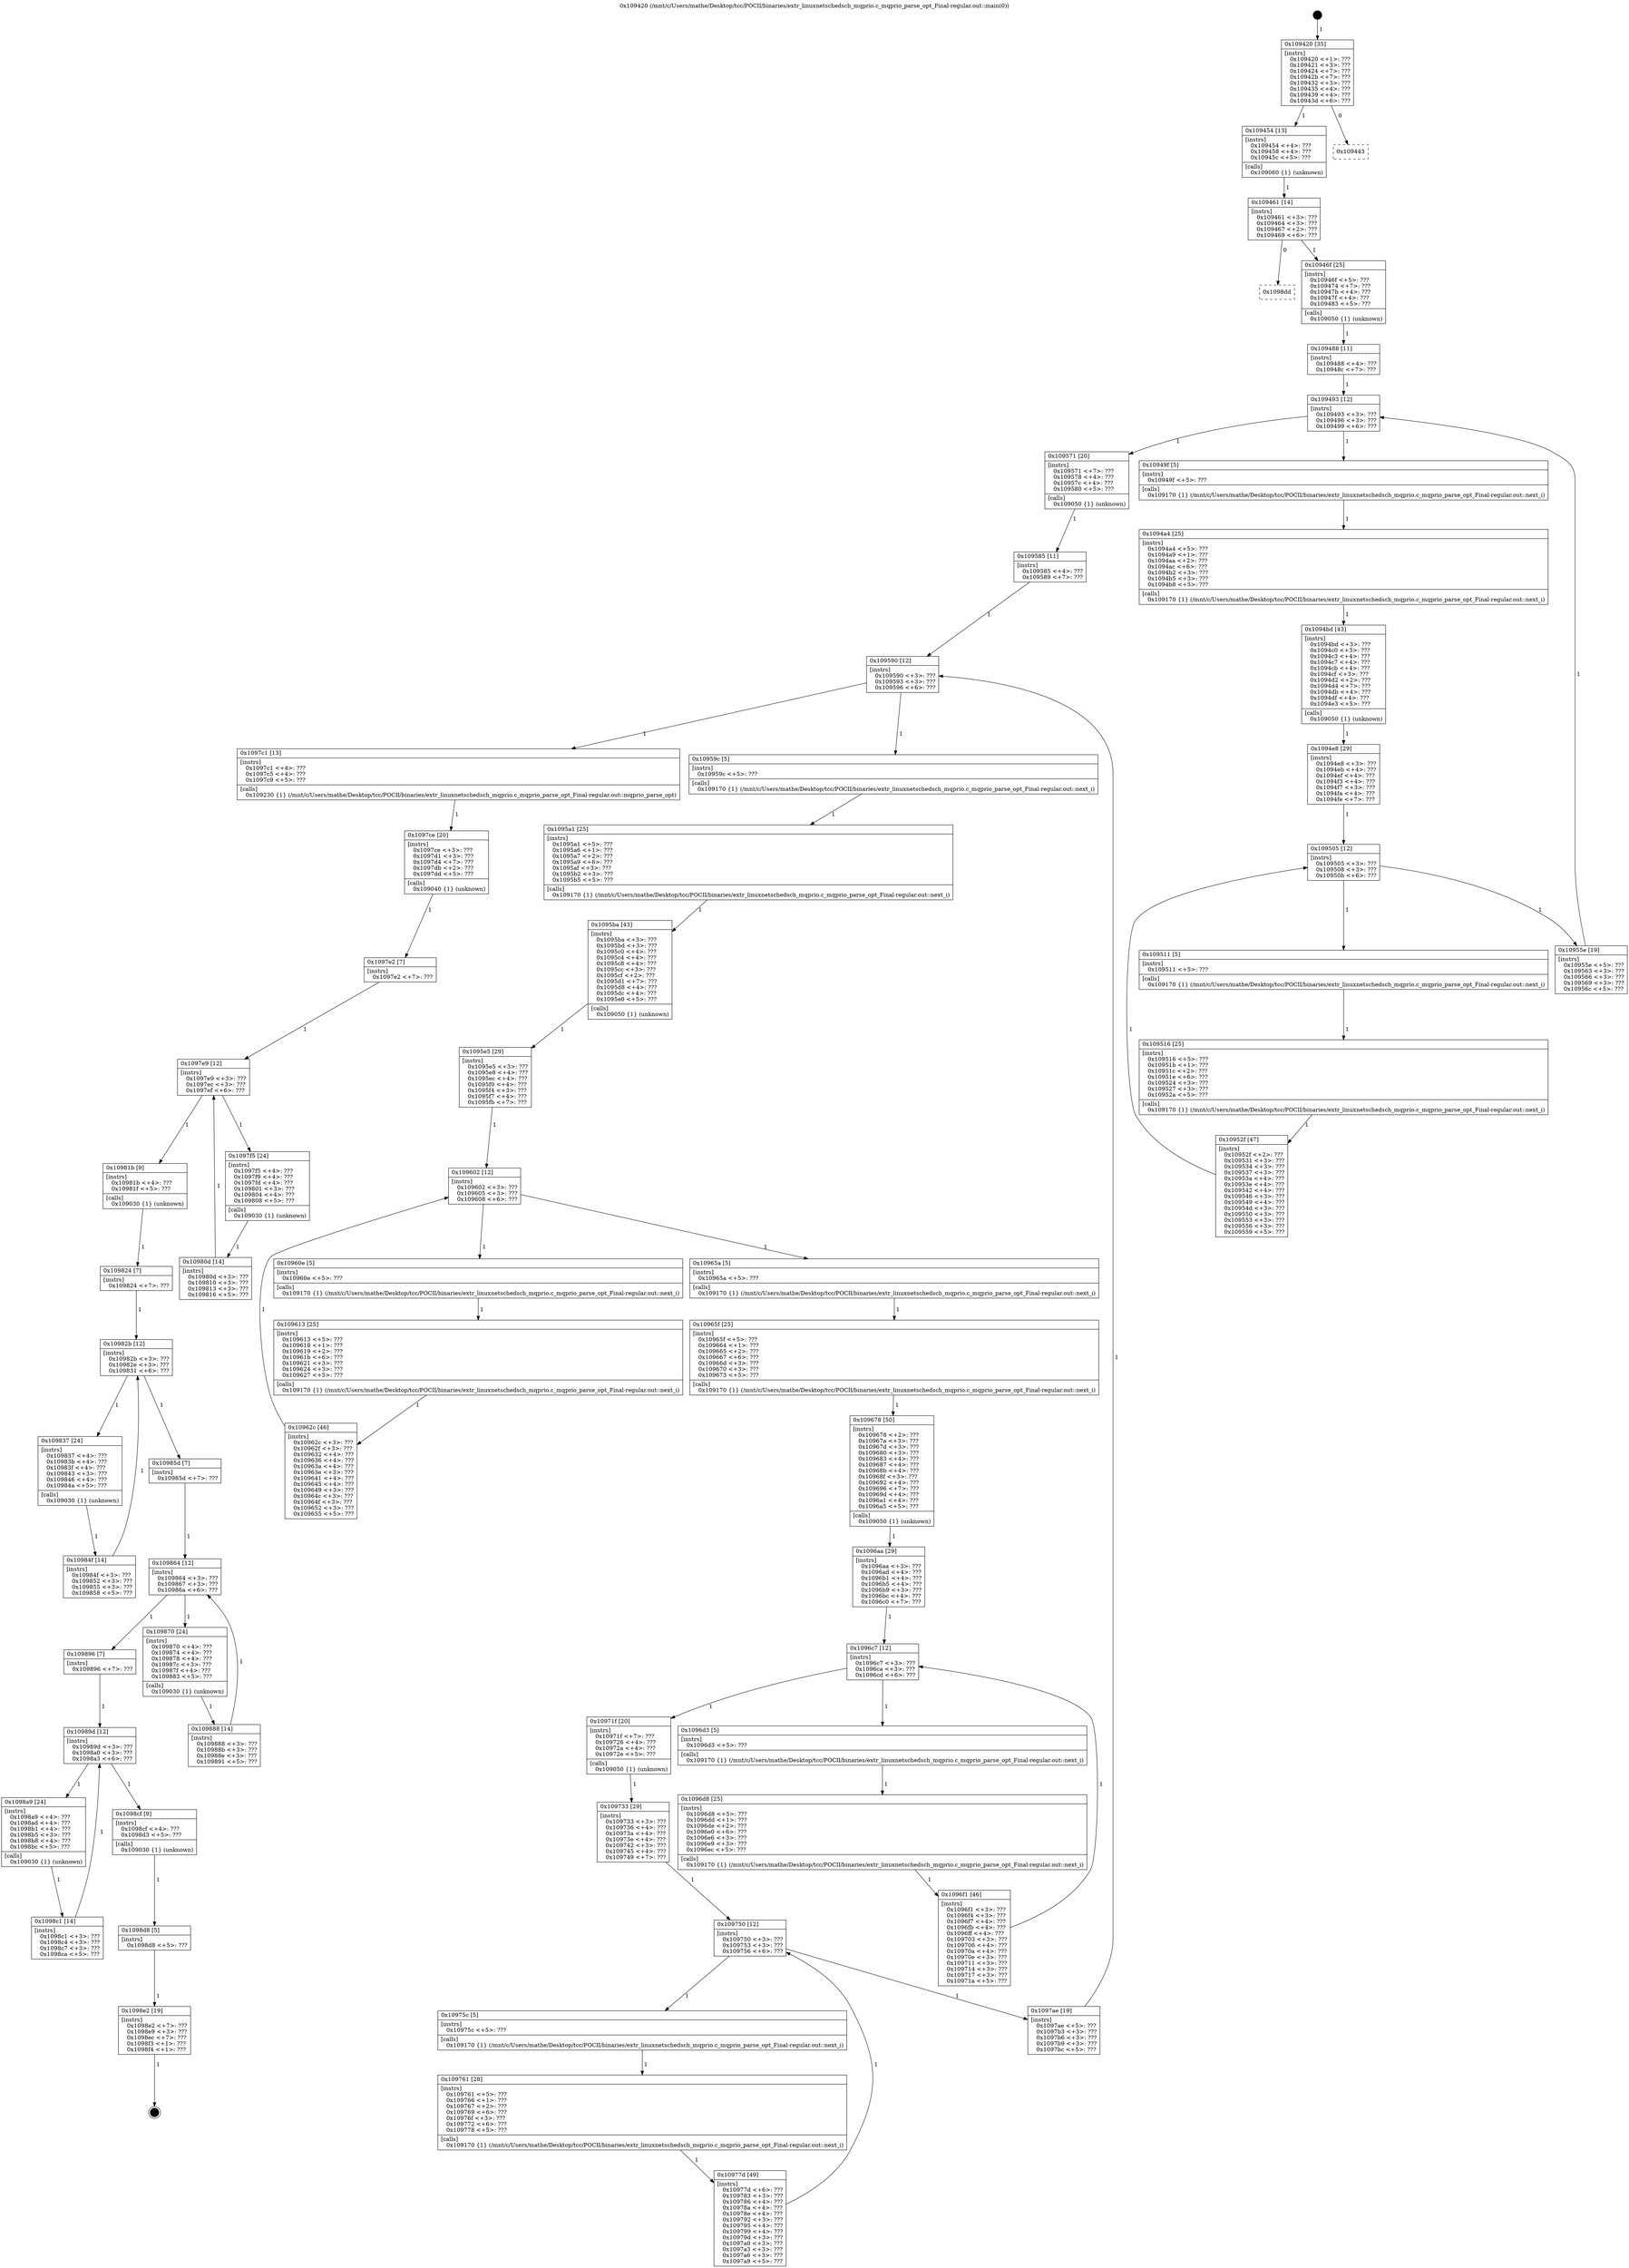 digraph "0x109420" {
  label = "0x109420 (/mnt/c/Users/mathe/Desktop/tcc/POCII/binaries/extr_linuxnetschedsch_mqprio.c_mqprio_parse_opt_Final-regular.out::main(0))"
  labelloc = "t"
  node[shape=record]

  Entry [label="",width=0.3,height=0.3,shape=circle,fillcolor=black,style=filled]
  "0x109420" [label="{
     0x109420 [35]\l
     | [instrs]\l
     &nbsp;&nbsp;0x109420 \<+1\>: ???\l
     &nbsp;&nbsp;0x109421 \<+3\>: ???\l
     &nbsp;&nbsp;0x109424 \<+7\>: ???\l
     &nbsp;&nbsp;0x10942b \<+7\>: ???\l
     &nbsp;&nbsp;0x109432 \<+3\>: ???\l
     &nbsp;&nbsp;0x109435 \<+4\>: ???\l
     &nbsp;&nbsp;0x109439 \<+4\>: ???\l
     &nbsp;&nbsp;0x10943d \<+6\>: ???\l
  }"]
  "0x109454" [label="{
     0x109454 [13]\l
     | [instrs]\l
     &nbsp;&nbsp;0x109454 \<+4\>: ???\l
     &nbsp;&nbsp;0x109458 \<+4\>: ???\l
     &nbsp;&nbsp;0x10945c \<+5\>: ???\l
     | [calls]\l
     &nbsp;&nbsp;0x109060 \{1\} (unknown)\l
  }"]
  "0x109443" [label="{
     0x109443\l
  }", style=dashed]
  "0x109461" [label="{
     0x109461 [14]\l
     | [instrs]\l
     &nbsp;&nbsp;0x109461 \<+3\>: ???\l
     &nbsp;&nbsp;0x109464 \<+3\>: ???\l
     &nbsp;&nbsp;0x109467 \<+2\>: ???\l
     &nbsp;&nbsp;0x109469 \<+6\>: ???\l
  }"]
  "0x1098dd" [label="{
     0x1098dd\l
  }", style=dashed]
  "0x10946f" [label="{
     0x10946f [25]\l
     | [instrs]\l
     &nbsp;&nbsp;0x10946f \<+5\>: ???\l
     &nbsp;&nbsp;0x109474 \<+7\>: ???\l
     &nbsp;&nbsp;0x10947b \<+4\>: ???\l
     &nbsp;&nbsp;0x10947f \<+4\>: ???\l
     &nbsp;&nbsp;0x109483 \<+5\>: ???\l
     | [calls]\l
     &nbsp;&nbsp;0x109050 \{1\} (unknown)\l
  }"]
  Exit [label="",width=0.3,height=0.3,shape=circle,fillcolor=black,style=filled,peripheries=2]
  "0x109493" [label="{
     0x109493 [12]\l
     | [instrs]\l
     &nbsp;&nbsp;0x109493 \<+3\>: ???\l
     &nbsp;&nbsp;0x109496 \<+3\>: ???\l
     &nbsp;&nbsp;0x109499 \<+6\>: ???\l
  }"]
  "0x109571" [label="{
     0x109571 [20]\l
     | [instrs]\l
     &nbsp;&nbsp;0x109571 \<+7\>: ???\l
     &nbsp;&nbsp;0x109578 \<+4\>: ???\l
     &nbsp;&nbsp;0x10957c \<+4\>: ???\l
     &nbsp;&nbsp;0x109580 \<+5\>: ???\l
     | [calls]\l
     &nbsp;&nbsp;0x109050 \{1\} (unknown)\l
  }"]
  "0x10949f" [label="{
     0x10949f [5]\l
     | [instrs]\l
     &nbsp;&nbsp;0x10949f \<+5\>: ???\l
     | [calls]\l
     &nbsp;&nbsp;0x109170 \{1\} (/mnt/c/Users/mathe/Desktop/tcc/POCII/binaries/extr_linuxnetschedsch_mqprio.c_mqprio_parse_opt_Final-regular.out::next_i)\l
  }"]
  "0x1094a4" [label="{
     0x1094a4 [25]\l
     | [instrs]\l
     &nbsp;&nbsp;0x1094a4 \<+5\>: ???\l
     &nbsp;&nbsp;0x1094a9 \<+1\>: ???\l
     &nbsp;&nbsp;0x1094aa \<+2\>: ???\l
     &nbsp;&nbsp;0x1094ac \<+6\>: ???\l
     &nbsp;&nbsp;0x1094b2 \<+3\>: ???\l
     &nbsp;&nbsp;0x1094b5 \<+3\>: ???\l
     &nbsp;&nbsp;0x1094b8 \<+5\>: ???\l
     | [calls]\l
     &nbsp;&nbsp;0x109170 \{1\} (/mnt/c/Users/mathe/Desktop/tcc/POCII/binaries/extr_linuxnetschedsch_mqprio.c_mqprio_parse_opt_Final-regular.out::next_i)\l
  }"]
  "0x1094bd" [label="{
     0x1094bd [43]\l
     | [instrs]\l
     &nbsp;&nbsp;0x1094bd \<+3\>: ???\l
     &nbsp;&nbsp;0x1094c0 \<+3\>: ???\l
     &nbsp;&nbsp;0x1094c3 \<+4\>: ???\l
     &nbsp;&nbsp;0x1094c7 \<+4\>: ???\l
     &nbsp;&nbsp;0x1094cb \<+4\>: ???\l
     &nbsp;&nbsp;0x1094cf \<+3\>: ???\l
     &nbsp;&nbsp;0x1094d2 \<+2\>: ???\l
     &nbsp;&nbsp;0x1094d4 \<+7\>: ???\l
     &nbsp;&nbsp;0x1094db \<+4\>: ???\l
     &nbsp;&nbsp;0x1094df \<+4\>: ???\l
     &nbsp;&nbsp;0x1094e3 \<+5\>: ???\l
     | [calls]\l
     &nbsp;&nbsp;0x109050 \{1\} (unknown)\l
  }"]
  "0x109505" [label="{
     0x109505 [12]\l
     | [instrs]\l
     &nbsp;&nbsp;0x109505 \<+3\>: ???\l
     &nbsp;&nbsp;0x109508 \<+3\>: ???\l
     &nbsp;&nbsp;0x10950b \<+6\>: ???\l
  }"]
  "0x10955e" [label="{
     0x10955e [19]\l
     | [instrs]\l
     &nbsp;&nbsp;0x10955e \<+5\>: ???\l
     &nbsp;&nbsp;0x109563 \<+3\>: ???\l
     &nbsp;&nbsp;0x109566 \<+3\>: ???\l
     &nbsp;&nbsp;0x109569 \<+3\>: ???\l
     &nbsp;&nbsp;0x10956c \<+5\>: ???\l
  }"]
  "0x109511" [label="{
     0x109511 [5]\l
     | [instrs]\l
     &nbsp;&nbsp;0x109511 \<+5\>: ???\l
     | [calls]\l
     &nbsp;&nbsp;0x109170 \{1\} (/mnt/c/Users/mathe/Desktop/tcc/POCII/binaries/extr_linuxnetschedsch_mqprio.c_mqprio_parse_opt_Final-regular.out::next_i)\l
  }"]
  "0x109516" [label="{
     0x109516 [25]\l
     | [instrs]\l
     &nbsp;&nbsp;0x109516 \<+5\>: ???\l
     &nbsp;&nbsp;0x10951b \<+1\>: ???\l
     &nbsp;&nbsp;0x10951c \<+2\>: ???\l
     &nbsp;&nbsp;0x10951e \<+6\>: ???\l
     &nbsp;&nbsp;0x109524 \<+3\>: ???\l
     &nbsp;&nbsp;0x109527 \<+3\>: ???\l
     &nbsp;&nbsp;0x10952a \<+5\>: ???\l
     | [calls]\l
     &nbsp;&nbsp;0x109170 \{1\} (/mnt/c/Users/mathe/Desktop/tcc/POCII/binaries/extr_linuxnetschedsch_mqprio.c_mqprio_parse_opt_Final-regular.out::next_i)\l
  }"]
  "0x10952f" [label="{
     0x10952f [47]\l
     | [instrs]\l
     &nbsp;&nbsp;0x10952f \<+2\>: ???\l
     &nbsp;&nbsp;0x109531 \<+3\>: ???\l
     &nbsp;&nbsp;0x109534 \<+3\>: ???\l
     &nbsp;&nbsp;0x109537 \<+3\>: ???\l
     &nbsp;&nbsp;0x10953a \<+4\>: ???\l
     &nbsp;&nbsp;0x10953e \<+4\>: ???\l
     &nbsp;&nbsp;0x109542 \<+4\>: ???\l
     &nbsp;&nbsp;0x109546 \<+3\>: ???\l
     &nbsp;&nbsp;0x109549 \<+4\>: ???\l
     &nbsp;&nbsp;0x10954d \<+3\>: ???\l
     &nbsp;&nbsp;0x109550 \<+3\>: ???\l
     &nbsp;&nbsp;0x109553 \<+3\>: ???\l
     &nbsp;&nbsp;0x109556 \<+3\>: ???\l
     &nbsp;&nbsp;0x109559 \<+5\>: ???\l
  }"]
  "0x1094e8" [label="{
     0x1094e8 [29]\l
     | [instrs]\l
     &nbsp;&nbsp;0x1094e8 \<+3\>: ???\l
     &nbsp;&nbsp;0x1094eb \<+4\>: ???\l
     &nbsp;&nbsp;0x1094ef \<+4\>: ???\l
     &nbsp;&nbsp;0x1094f3 \<+4\>: ???\l
     &nbsp;&nbsp;0x1094f7 \<+3\>: ???\l
     &nbsp;&nbsp;0x1094fa \<+4\>: ???\l
     &nbsp;&nbsp;0x1094fe \<+7\>: ???\l
  }"]
  "0x1098e2" [label="{
     0x1098e2 [19]\l
     | [instrs]\l
     &nbsp;&nbsp;0x1098e2 \<+7\>: ???\l
     &nbsp;&nbsp;0x1098e9 \<+3\>: ???\l
     &nbsp;&nbsp;0x1098ec \<+7\>: ???\l
     &nbsp;&nbsp;0x1098f3 \<+1\>: ???\l
     &nbsp;&nbsp;0x1098f4 \<+1\>: ???\l
  }"]
  "0x109488" [label="{
     0x109488 [11]\l
     | [instrs]\l
     &nbsp;&nbsp;0x109488 \<+4\>: ???\l
     &nbsp;&nbsp;0x10948c \<+7\>: ???\l
  }"]
  "0x109590" [label="{
     0x109590 [12]\l
     | [instrs]\l
     &nbsp;&nbsp;0x109590 \<+3\>: ???\l
     &nbsp;&nbsp;0x109593 \<+3\>: ???\l
     &nbsp;&nbsp;0x109596 \<+6\>: ???\l
  }"]
  "0x1097c1" [label="{
     0x1097c1 [13]\l
     | [instrs]\l
     &nbsp;&nbsp;0x1097c1 \<+4\>: ???\l
     &nbsp;&nbsp;0x1097c5 \<+4\>: ???\l
     &nbsp;&nbsp;0x1097c9 \<+5\>: ???\l
     | [calls]\l
     &nbsp;&nbsp;0x109230 \{1\} (/mnt/c/Users/mathe/Desktop/tcc/POCII/binaries/extr_linuxnetschedsch_mqprio.c_mqprio_parse_opt_Final-regular.out::mqprio_parse_opt)\l
  }"]
  "0x10959c" [label="{
     0x10959c [5]\l
     | [instrs]\l
     &nbsp;&nbsp;0x10959c \<+5\>: ???\l
     | [calls]\l
     &nbsp;&nbsp;0x109170 \{1\} (/mnt/c/Users/mathe/Desktop/tcc/POCII/binaries/extr_linuxnetschedsch_mqprio.c_mqprio_parse_opt_Final-regular.out::next_i)\l
  }"]
  "0x1095a1" [label="{
     0x1095a1 [25]\l
     | [instrs]\l
     &nbsp;&nbsp;0x1095a1 \<+5\>: ???\l
     &nbsp;&nbsp;0x1095a6 \<+1\>: ???\l
     &nbsp;&nbsp;0x1095a7 \<+2\>: ???\l
     &nbsp;&nbsp;0x1095a9 \<+6\>: ???\l
     &nbsp;&nbsp;0x1095af \<+3\>: ???\l
     &nbsp;&nbsp;0x1095b2 \<+3\>: ???\l
     &nbsp;&nbsp;0x1095b5 \<+5\>: ???\l
     | [calls]\l
     &nbsp;&nbsp;0x109170 \{1\} (/mnt/c/Users/mathe/Desktop/tcc/POCII/binaries/extr_linuxnetschedsch_mqprio.c_mqprio_parse_opt_Final-regular.out::next_i)\l
  }"]
  "0x1095ba" [label="{
     0x1095ba [43]\l
     | [instrs]\l
     &nbsp;&nbsp;0x1095ba \<+3\>: ???\l
     &nbsp;&nbsp;0x1095bd \<+3\>: ???\l
     &nbsp;&nbsp;0x1095c0 \<+4\>: ???\l
     &nbsp;&nbsp;0x1095c4 \<+4\>: ???\l
     &nbsp;&nbsp;0x1095c8 \<+4\>: ???\l
     &nbsp;&nbsp;0x1095cc \<+3\>: ???\l
     &nbsp;&nbsp;0x1095cf \<+2\>: ???\l
     &nbsp;&nbsp;0x1095d1 \<+7\>: ???\l
     &nbsp;&nbsp;0x1095d8 \<+4\>: ???\l
     &nbsp;&nbsp;0x1095dc \<+4\>: ???\l
     &nbsp;&nbsp;0x1095e0 \<+5\>: ???\l
     | [calls]\l
     &nbsp;&nbsp;0x109050 \{1\} (unknown)\l
  }"]
  "0x109602" [label="{
     0x109602 [12]\l
     | [instrs]\l
     &nbsp;&nbsp;0x109602 \<+3\>: ???\l
     &nbsp;&nbsp;0x109605 \<+3\>: ???\l
     &nbsp;&nbsp;0x109608 \<+6\>: ???\l
  }"]
  "0x10965a" [label="{
     0x10965a [5]\l
     | [instrs]\l
     &nbsp;&nbsp;0x10965a \<+5\>: ???\l
     | [calls]\l
     &nbsp;&nbsp;0x109170 \{1\} (/mnt/c/Users/mathe/Desktop/tcc/POCII/binaries/extr_linuxnetschedsch_mqprio.c_mqprio_parse_opt_Final-regular.out::next_i)\l
  }"]
  "0x10960e" [label="{
     0x10960e [5]\l
     | [instrs]\l
     &nbsp;&nbsp;0x10960e \<+5\>: ???\l
     | [calls]\l
     &nbsp;&nbsp;0x109170 \{1\} (/mnt/c/Users/mathe/Desktop/tcc/POCII/binaries/extr_linuxnetschedsch_mqprio.c_mqprio_parse_opt_Final-regular.out::next_i)\l
  }"]
  "0x109613" [label="{
     0x109613 [25]\l
     | [instrs]\l
     &nbsp;&nbsp;0x109613 \<+5\>: ???\l
     &nbsp;&nbsp;0x109618 \<+1\>: ???\l
     &nbsp;&nbsp;0x109619 \<+2\>: ???\l
     &nbsp;&nbsp;0x10961b \<+6\>: ???\l
     &nbsp;&nbsp;0x109621 \<+3\>: ???\l
     &nbsp;&nbsp;0x109624 \<+3\>: ???\l
     &nbsp;&nbsp;0x109627 \<+5\>: ???\l
     | [calls]\l
     &nbsp;&nbsp;0x109170 \{1\} (/mnt/c/Users/mathe/Desktop/tcc/POCII/binaries/extr_linuxnetschedsch_mqprio.c_mqprio_parse_opt_Final-regular.out::next_i)\l
  }"]
  "0x10962c" [label="{
     0x10962c [46]\l
     | [instrs]\l
     &nbsp;&nbsp;0x10962c \<+3\>: ???\l
     &nbsp;&nbsp;0x10962f \<+3\>: ???\l
     &nbsp;&nbsp;0x109632 \<+4\>: ???\l
     &nbsp;&nbsp;0x109636 \<+4\>: ???\l
     &nbsp;&nbsp;0x10963a \<+4\>: ???\l
     &nbsp;&nbsp;0x10963e \<+3\>: ???\l
     &nbsp;&nbsp;0x109641 \<+4\>: ???\l
     &nbsp;&nbsp;0x109645 \<+4\>: ???\l
     &nbsp;&nbsp;0x109649 \<+3\>: ???\l
     &nbsp;&nbsp;0x10964c \<+3\>: ???\l
     &nbsp;&nbsp;0x10964f \<+3\>: ???\l
     &nbsp;&nbsp;0x109652 \<+3\>: ???\l
     &nbsp;&nbsp;0x109655 \<+5\>: ???\l
  }"]
  "0x1095e5" [label="{
     0x1095e5 [29]\l
     | [instrs]\l
     &nbsp;&nbsp;0x1095e5 \<+3\>: ???\l
     &nbsp;&nbsp;0x1095e8 \<+4\>: ???\l
     &nbsp;&nbsp;0x1095ec \<+4\>: ???\l
     &nbsp;&nbsp;0x1095f0 \<+4\>: ???\l
     &nbsp;&nbsp;0x1095f4 \<+3\>: ???\l
     &nbsp;&nbsp;0x1095f7 \<+4\>: ???\l
     &nbsp;&nbsp;0x1095fb \<+7\>: ???\l
  }"]
  "0x10965f" [label="{
     0x10965f [25]\l
     | [instrs]\l
     &nbsp;&nbsp;0x10965f \<+5\>: ???\l
     &nbsp;&nbsp;0x109664 \<+1\>: ???\l
     &nbsp;&nbsp;0x109665 \<+2\>: ???\l
     &nbsp;&nbsp;0x109667 \<+6\>: ???\l
     &nbsp;&nbsp;0x10966d \<+3\>: ???\l
     &nbsp;&nbsp;0x109670 \<+3\>: ???\l
     &nbsp;&nbsp;0x109673 \<+5\>: ???\l
     | [calls]\l
     &nbsp;&nbsp;0x109170 \{1\} (/mnt/c/Users/mathe/Desktop/tcc/POCII/binaries/extr_linuxnetschedsch_mqprio.c_mqprio_parse_opt_Final-regular.out::next_i)\l
  }"]
  "0x109678" [label="{
     0x109678 [50]\l
     | [instrs]\l
     &nbsp;&nbsp;0x109678 \<+2\>: ???\l
     &nbsp;&nbsp;0x10967a \<+3\>: ???\l
     &nbsp;&nbsp;0x10967d \<+3\>: ???\l
     &nbsp;&nbsp;0x109680 \<+3\>: ???\l
     &nbsp;&nbsp;0x109683 \<+4\>: ???\l
     &nbsp;&nbsp;0x109687 \<+4\>: ???\l
     &nbsp;&nbsp;0x10968b \<+4\>: ???\l
     &nbsp;&nbsp;0x10968f \<+3\>: ???\l
     &nbsp;&nbsp;0x109692 \<+4\>: ???\l
     &nbsp;&nbsp;0x109696 \<+7\>: ???\l
     &nbsp;&nbsp;0x10969d \<+4\>: ???\l
     &nbsp;&nbsp;0x1096a1 \<+4\>: ???\l
     &nbsp;&nbsp;0x1096a5 \<+5\>: ???\l
     | [calls]\l
     &nbsp;&nbsp;0x109050 \{1\} (unknown)\l
  }"]
  "0x1096c7" [label="{
     0x1096c7 [12]\l
     | [instrs]\l
     &nbsp;&nbsp;0x1096c7 \<+3\>: ???\l
     &nbsp;&nbsp;0x1096ca \<+3\>: ???\l
     &nbsp;&nbsp;0x1096cd \<+6\>: ???\l
  }"]
  "0x10971f" [label="{
     0x10971f [20]\l
     | [instrs]\l
     &nbsp;&nbsp;0x10971f \<+7\>: ???\l
     &nbsp;&nbsp;0x109726 \<+4\>: ???\l
     &nbsp;&nbsp;0x10972a \<+4\>: ???\l
     &nbsp;&nbsp;0x10972e \<+5\>: ???\l
     | [calls]\l
     &nbsp;&nbsp;0x109050 \{1\} (unknown)\l
  }"]
  "0x1096d3" [label="{
     0x1096d3 [5]\l
     | [instrs]\l
     &nbsp;&nbsp;0x1096d3 \<+5\>: ???\l
     | [calls]\l
     &nbsp;&nbsp;0x109170 \{1\} (/mnt/c/Users/mathe/Desktop/tcc/POCII/binaries/extr_linuxnetschedsch_mqprio.c_mqprio_parse_opt_Final-regular.out::next_i)\l
  }"]
  "0x1096d8" [label="{
     0x1096d8 [25]\l
     | [instrs]\l
     &nbsp;&nbsp;0x1096d8 \<+5\>: ???\l
     &nbsp;&nbsp;0x1096dd \<+1\>: ???\l
     &nbsp;&nbsp;0x1096de \<+2\>: ???\l
     &nbsp;&nbsp;0x1096e0 \<+6\>: ???\l
     &nbsp;&nbsp;0x1096e6 \<+3\>: ???\l
     &nbsp;&nbsp;0x1096e9 \<+3\>: ???\l
     &nbsp;&nbsp;0x1096ec \<+5\>: ???\l
     | [calls]\l
     &nbsp;&nbsp;0x109170 \{1\} (/mnt/c/Users/mathe/Desktop/tcc/POCII/binaries/extr_linuxnetschedsch_mqprio.c_mqprio_parse_opt_Final-regular.out::next_i)\l
  }"]
  "0x1096f1" [label="{
     0x1096f1 [46]\l
     | [instrs]\l
     &nbsp;&nbsp;0x1096f1 \<+3\>: ???\l
     &nbsp;&nbsp;0x1096f4 \<+3\>: ???\l
     &nbsp;&nbsp;0x1096f7 \<+4\>: ???\l
     &nbsp;&nbsp;0x1096fb \<+4\>: ???\l
     &nbsp;&nbsp;0x1096ff \<+4\>: ???\l
     &nbsp;&nbsp;0x109703 \<+3\>: ???\l
     &nbsp;&nbsp;0x109706 \<+4\>: ???\l
     &nbsp;&nbsp;0x10970a \<+4\>: ???\l
     &nbsp;&nbsp;0x10970e \<+3\>: ???\l
     &nbsp;&nbsp;0x109711 \<+3\>: ???\l
     &nbsp;&nbsp;0x109714 \<+3\>: ???\l
     &nbsp;&nbsp;0x109717 \<+3\>: ???\l
     &nbsp;&nbsp;0x10971a \<+5\>: ???\l
  }"]
  "0x1096aa" [label="{
     0x1096aa [29]\l
     | [instrs]\l
     &nbsp;&nbsp;0x1096aa \<+3\>: ???\l
     &nbsp;&nbsp;0x1096ad \<+4\>: ???\l
     &nbsp;&nbsp;0x1096b1 \<+4\>: ???\l
     &nbsp;&nbsp;0x1096b5 \<+4\>: ???\l
     &nbsp;&nbsp;0x1096b9 \<+3\>: ???\l
     &nbsp;&nbsp;0x1096bc \<+4\>: ???\l
     &nbsp;&nbsp;0x1096c0 \<+7\>: ???\l
  }"]
  "0x109750" [label="{
     0x109750 [12]\l
     | [instrs]\l
     &nbsp;&nbsp;0x109750 \<+3\>: ???\l
     &nbsp;&nbsp;0x109753 \<+3\>: ???\l
     &nbsp;&nbsp;0x109756 \<+6\>: ???\l
  }"]
  "0x1097ae" [label="{
     0x1097ae [19]\l
     | [instrs]\l
     &nbsp;&nbsp;0x1097ae \<+5\>: ???\l
     &nbsp;&nbsp;0x1097b3 \<+3\>: ???\l
     &nbsp;&nbsp;0x1097b6 \<+3\>: ???\l
     &nbsp;&nbsp;0x1097b9 \<+3\>: ???\l
     &nbsp;&nbsp;0x1097bc \<+5\>: ???\l
  }"]
  "0x10975c" [label="{
     0x10975c [5]\l
     | [instrs]\l
     &nbsp;&nbsp;0x10975c \<+5\>: ???\l
     | [calls]\l
     &nbsp;&nbsp;0x109170 \{1\} (/mnt/c/Users/mathe/Desktop/tcc/POCII/binaries/extr_linuxnetschedsch_mqprio.c_mqprio_parse_opt_Final-regular.out::next_i)\l
  }"]
  "0x109761" [label="{
     0x109761 [28]\l
     | [instrs]\l
     &nbsp;&nbsp;0x109761 \<+5\>: ???\l
     &nbsp;&nbsp;0x109766 \<+1\>: ???\l
     &nbsp;&nbsp;0x109767 \<+2\>: ???\l
     &nbsp;&nbsp;0x109769 \<+6\>: ???\l
     &nbsp;&nbsp;0x10976f \<+3\>: ???\l
     &nbsp;&nbsp;0x109772 \<+6\>: ???\l
     &nbsp;&nbsp;0x109778 \<+5\>: ???\l
     | [calls]\l
     &nbsp;&nbsp;0x109170 \{1\} (/mnt/c/Users/mathe/Desktop/tcc/POCII/binaries/extr_linuxnetschedsch_mqprio.c_mqprio_parse_opt_Final-regular.out::next_i)\l
  }"]
  "0x10977d" [label="{
     0x10977d [49]\l
     | [instrs]\l
     &nbsp;&nbsp;0x10977d \<+6\>: ???\l
     &nbsp;&nbsp;0x109783 \<+3\>: ???\l
     &nbsp;&nbsp;0x109786 \<+4\>: ???\l
     &nbsp;&nbsp;0x10978a \<+4\>: ???\l
     &nbsp;&nbsp;0x10978e \<+4\>: ???\l
     &nbsp;&nbsp;0x109792 \<+3\>: ???\l
     &nbsp;&nbsp;0x109795 \<+4\>: ???\l
     &nbsp;&nbsp;0x109799 \<+4\>: ???\l
     &nbsp;&nbsp;0x10979d \<+3\>: ???\l
     &nbsp;&nbsp;0x1097a0 \<+3\>: ???\l
     &nbsp;&nbsp;0x1097a3 \<+3\>: ???\l
     &nbsp;&nbsp;0x1097a6 \<+3\>: ???\l
     &nbsp;&nbsp;0x1097a9 \<+5\>: ???\l
  }"]
  "0x109733" [label="{
     0x109733 [29]\l
     | [instrs]\l
     &nbsp;&nbsp;0x109733 \<+3\>: ???\l
     &nbsp;&nbsp;0x109736 \<+4\>: ???\l
     &nbsp;&nbsp;0x10973a \<+4\>: ???\l
     &nbsp;&nbsp;0x10973e \<+4\>: ???\l
     &nbsp;&nbsp;0x109742 \<+3\>: ???\l
     &nbsp;&nbsp;0x109745 \<+4\>: ???\l
     &nbsp;&nbsp;0x109749 \<+7\>: ???\l
  }"]
  "0x1098d8" [label="{
     0x1098d8 [5]\l
     | [instrs]\l
     &nbsp;&nbsp;0x1098d8 \<+5\>: ???\l
  }"]
  "0x109585" [label="{
     0x109585 [11]\l
     | [instrs]\l
     &nbsp;&nbsp;0x109585 \<+4\>: ???\l
     &nbsp;&nbsp;0x109589 \<+7\>: ???\l
  }"]
  "0x1097ce" [label="{
     0x1097ce [20]\l
     | [instrs]\l
     &nbsp;&nbsp;0x1097ce \<+3\>: ???\l
     &nbsp;&nbsp;0x1097d1 \<+3\>: ???\l
     &nbsp;&nbsp;0x1097d4 \<+7\>: ???\l
     &nbsp;&nbsp;0x1097db \<+2\>: ???\l
     &nbsp;&nbsp;0x1097dd \<+5\>: ???\l
     | [calls]\l
     &nbsp;&nbsp;0x109040 \{1\} (unknown)\l
  }"]
  "0x1097e9" [label="{
     0x1097e9 [12]\l
     | [instrs]\l
     &nbsp;&nbsp;0x1097e9 \<+3\>: ???\l
     &nbsp;&nbsp;0x1097ec \<+3\>: ???\l
     &nbsp;&nbsp;0x1097ef \<+6\>: ???\l
  }"]
  "0x10981b" [label="{
     0x10981b [9]\l
     | [instrs]\l
     &nbsp;&nbsp;0x10981b \<+4\>: ???\l
     &nbsp;&nbsp;0x10981f \<+5\>: ???\l
     | [calls]\l
     &nbsp;&nbsp;0x109030 \{1\} (unknown)\l
  }"]
  "0x1097f5" [label="{
     0x1097f5 [24]\l
     | [instrs]\l
     &nbsp;&nbsp;0x1097f5 \<+4\>: ???\l
     &nbsp;&nbsp;0x1097f9 \<+4\>: ???\l
     &nbsp;&nbsp;0x1097fd \<+4\>: ???\l
     &nbsp;&nbsp;0x109801 \<+3\>: ???\l
     &nbsp;&nbsp;0x109804 \<+4\>: ???\l
     &nbsp;&nbsp;0x109808 \<+5\>: ???\l
     | [calls]\l
     &nbsp;&nbsp;0x109030 \{1\} (unknown)\l
  }"]
  "0x10980d" [label="{
     0x10980d [14]\l
     | [instrs]\l
     &nbsp;&nbsp;0x10980d \<+3\>: ???\l
     &nbsp;&nbsp;0x109810 \<+3\>: ???\l
     &nbsp;&nbsp;0x109813 \<+3\>: ???\l
     &nbsp;&nbsp;0x109816 \<+5\>: ???\l
  }"]
  "0x1097e2" [label="{
     0x1097e2 [7]\l
     | [instrs]\l
     &nbsp;&nbsp;0x1097e2 \<+7\>: ???\l
  }"]
  "0x10982b" [label="{
     0x10982b [12]\l
     | [instrs]\l
     &nbsp;&nbsp;0x10982b \<+3\>: ???\l
     &nbsp;&nbsp;0x10982e \<+3\>: ???\l
     &nbsp;&nbsp;0x109831 \<+6\>: ???\l
  }"]
  "0x109864" [label="{
     0x109864 [12]\l
     | [instrs]\l
     &nbsp;&nbsp;0x109864 \<+3\>: ???\l
     &nbsp;&nbsp;0x109867 \<+3\>: ???\l
     &nbsp;&nbsp;0x10986a \<+6\>: ???\l
  }"]
  "0x109837" [label="{
     0x109837 [24]\l
     | [instrs]\l
     &nbsp;&nbsp;0x109837 \<+4\>: ???\l
     &nbsp;&nbsp;0x10983b \<+4\>: ???\l
     &nbsp;&nbsp;0x10983f \<+4\>: ???\l
     &nbsp;&nbsp;0x109843 \<+3\>: ???\l
     &nbsp;&nbsp;0x109846 \<+4\>: ???\l
     &nbsp;&nbsp;0x10984a \<+5\>: ???\l
     | [calls]\l
     &nbsp;&nbsp;0x109030 \{1\} (unknown)\l
  }"]
  "0x10984f" [label="{
     0x10984f [14]\l
     | [instrs]\l
     &nbsp;&nbsp;0x10984f \<+3\>: ???\l
     &nbsp;&nbsp;0x109852 \<+3\>: ???\l
     &nbsp;&nbsp;0x109855 \<+3\>: ???\l
     &nbsp;&nbsp;0x109858 \<+5\>: ???\l
  }"]
  "0x109824" [label="{
     0x109824 [7]\l
     | [instrs]\l
     &nbsp;&nbsp;0x109824 \<+7\>: ???\l
  }"]
  "0x10989d" [label="{
     0x10989d [12]\l
     | [instrs]\l
     &nbsp;&nbsp;0x10989d \<+3\>: ???\l
     &nbsp;&nbsp;0x1098a0 \<+3\>: ???\l
     &nbsp;&nbsp;0x1098a3 \<+6\>: ???\l
  }"]
  "0x109870" [label="{
     0x109870 [24]\l
     | [instrs]\l
     &nbsp;&nbsp;0x109870 \<+4\>: ???\l
     &nbsp;&nbsp;0x109874 \<+4\>: ???\l
     &nbsp;&nbsp;0x109878 \<+4\>: ???\l
     &nbsp;&nbsp;0x10987c \<+3\>: ???\l
     &nbsp;&nbsp;0x10987f \<+4\>: ???\l
     &nbsp;&nbsp;0x109883 \<+5\>: ???\l
     | [calls]\l
     &nbsp;&nbsp;0x109030 \{1\} (unknown)\l
  }"]
  "0x109888" [label="{
     0x109888 [14]\l
     | [instrs]\l
     &nbsp;&nbsp;0x109888 \<+3\>: ???\l
     &nbsp;&nbsp;0x10988b \<+3\>: ???\l
     &nbsp;&nbsp;0x10988e \<+3\>: ???\l
     &nbsp;&nbsp;0x109891 \<+5\>: ???\l
  }"]
  "0x10985d" [label="{
     0x10985d [7]\l
     | [instrs]\l
     &nbsp;&nbsp;0x10985d \<+7\>: ???\l
  }"]
  "0x1098cf" [label="{
     0x1098cf [9]\l
     | [instrs]\l
     &nbsp;&nbsp;0x1098cf \<+4\>: ???\l
     &nbsp;&nbsp;0x1098d3 \<+5\>: ???\l
     | [calls]\l
     &nbsp;&nbsp;0x109030 \{1\} (unknown)\l
  }"]
  "0x1098a9" [label="{
     0x1098a9 [24]\l
     | [instrs]\l
     &nbsp;&nbsp;0x1098a9 \<+4\>: ???\l
     &nbsp;&nbsp;0x1098ad \<+4\>: ???\l
     &nbsp;&nbsp;0x1098b1 \<+4\>: ???\l
     &nbsp;&nbsp;0x1098b5 \<+3\>: ???\l
     &nbsp;&nbsp;0x1098b8 \<+4\>: ???\l
     &nbsp;&nbsp;0x1098bc \<+5\>: ???\l
     | [calls]\l
     &nbsp;&nbsp;0x109030 \{1\} (unknown)\l
  }"]
  "0x1098c1" [label="{
     0x1098c1 [14]\l
     | [instrs]\l
     &nbsp;&nbsp;0x1098c1 \<+3\>: ???\l
     &nbsp;&nbsp;0x1098c4 \<+3\>: ???\l
     &nbsp;&nbsp;0x1098c7 \<+3\>: ???\l
     &nbsp;&nbsp;0x1098ca \<+5\>: ???\l
  }"]
  "0x109896" [label="{
     0x109896 [7]\l
     | [instrs]\l
     &nbsp;&nbsp;0x109896 \<+7\>: ???\l
  }"]
  Entry -> "0x109420" [label=" 1"]
  "0x109420" -> "0x109454" [label=" 1"]
  "0x109420" -> "0x109443" [label=" 0"]
  "0x109454" -> "0x109461" [label=" 1"]
  "0x109461" -> "0x1098dd" [label=" 0"]
  "0x109461" -> "0x10946f" [label=" 1"]
  "0x1098e2" -> Exit [label=" 1"]
  "0x10946f" -> "0x109488" [label=" 1"]
  "0x109493" -> "0x109571" [label=" 1"]
  "0x109493" -> "0x10949f" [label=" 1"]
  "0x10949f" -> "0x1094a4" [label=" 1"]
  "0x1094a4" -> "0x1094bd" [label=" 1"]
  "0x1094bd" -> "0x1094e8" [label=" 1"]
  "0x109505" -> "0x10955e" [label=" 1"]
  "0x109505" -> "0x109511" [label=" 1"]
  "0x109511" -> "0x109516" [label=" 1"]
  "0x109516" -> "0x10952f" [label=" 1"]
  "0x1094e8" -> "0x109505" [label=" 1"]
  "0x10952f" -> "0x109505" [label=" 1"]
  "0x1098d8" -> "0x1098e2" [label=" 1"]
  "0x109488" -> "0x109493" [label=" 1"]
  "0x10955e" -> "0x109493" [label=" 1"]
  "0x109571" -> "0x109585" [label=" 1"]
  "0x109590" -> "0x1097c1" [label=" 1"]
  "0x109590" -> "0x10959c" [label=" 1"]
  "0x10959c" -> "0x1095a1" [label=" 1"]
  "0x1095a1" -> "0x1095ba" [label=" 1"]
  "0x1095ba" -> "0x1095e5" [label=" 1"]
  "0x109602" -> "0x10965a" [label=" 1"]
  "0x109602" -> "0x10960e" [label=" 1"]
  "0x10960e" -> "0x109613" [label=" 1"]
  "0x109613" -> "0x10962c" [label=" 1"]
  "0x1095e5" -> "0x109602" [label=" 1"]
  "0x10962c" -> "0x109602" [label=" 1"]
  "0x10965a" -> "0x10965f" [label=" 1"]
  "0x10965f" -> "0x109678" [label=" 1"]
  "0x109678" -> "0x1096aa" [label=" 1"]
  "0x1096c7" -> "0x10971f" [label=" 1"]
  "0x1096c7" -> "0x1096d3" [label=" 1"]
  "0x1096d3" -> "0x1096d8" [label=" 1"]
  "0x1096d8" -> "0x1096f1" [label=" 1"]
  "0x1096aa" -> "0x1096c7" [label=" 1"]
  "0x1096f1" -> "0x1096c7" [label=" 1"]
  "0x10971f" -> "0x109733" [label=" 1"]
  "0x109750" -> "0x1097ae" [label=" 1"]
  "0x109750" -> "0x10975c" [label=" 1"]
  "0x10975c" -> "0x109761" [label=" 1"]
  "0x109761" -> "0x10977d" [label=" 1"]
  "0x109733" -> "0x109750" [label=" 1"]
  "0x10977d" -> "0x109750" [label=" 1"]
  "0x1098cf" -> "0x1098d8" [label=" 1"]
  "0x109585" -> "0x109590" [label=" 1"]
  "0x1097ae" -> "0x109590" [label=" 1"]
  "0x1097c1" -> "0x1097ce" [label=" 1"]
  "0x1097ce" -> "0x1097e2" [label=" 1"]
  "0x1097e9" -> "0x10981b" [label=" 1"]
  "0x1097e9" -> "0x1097f5" [label=" 1"]
  "0x1097f5" -> "0x10980d" [label=" 1"]
  "0x1097e2" -> "0x1097e9" [label=" 1"]
  "0x10980d" -> "0x1097e9" [label=" 1"]
  "0x10981b" -> "0x109824" [label=" 1"]
  "0x10982b" -> "0x10985d" [label=" 1"]
  "0x10982b" -> "0x109837" [label=" 1"]
  "0x109837" -> "0x10984f" [label=" 1"]
  "0x109824" -> "0x10982b" [label=" 1"]
  "0x10984f" -> "0x10982b" [label=" 1"]
  "0x109864" -> "0x109896" [label=" 1"]
  "0x109864" -> "0x109870" [label=" 1"]
  "0x109870" -> "0x109888" [label=" 1"]
  "0x10985d" -> "0x109864" [label=" 1"]
  "0x109888" -> "0x109864" [label=" 1"]
  "0x10989d" -> "0x1098cf" [label=" 1"]
  "0x10989d" -> "0x1098a9" [label=" 1"]
  "0x1098a9" -> "0x1098c1" [label=" 1"]
  "0x109896" -> "0x10989d" [label=" 1"]
  "0x1098c1" -> "0x10989d" [label=" 1"]
}

